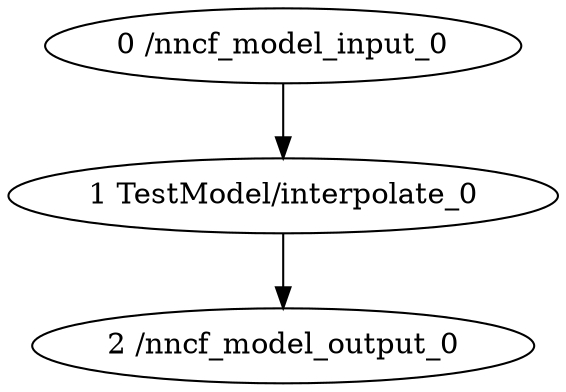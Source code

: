 strict digraph  {
"0 /nncf_model_input_0" [id=0, type=nncf_model_input];
"1 TestModel/interpolate_0" [id=1, type=interpolate];
"2 /nncf_model_output_0" [id=2, type=nncf_model_output];
"0 /nncf_model_input_0" -> "1 TestModel/interpolate_0";
"1 TestModel/interpolate_0" -> "2 /nncf_model_output_0";
}
